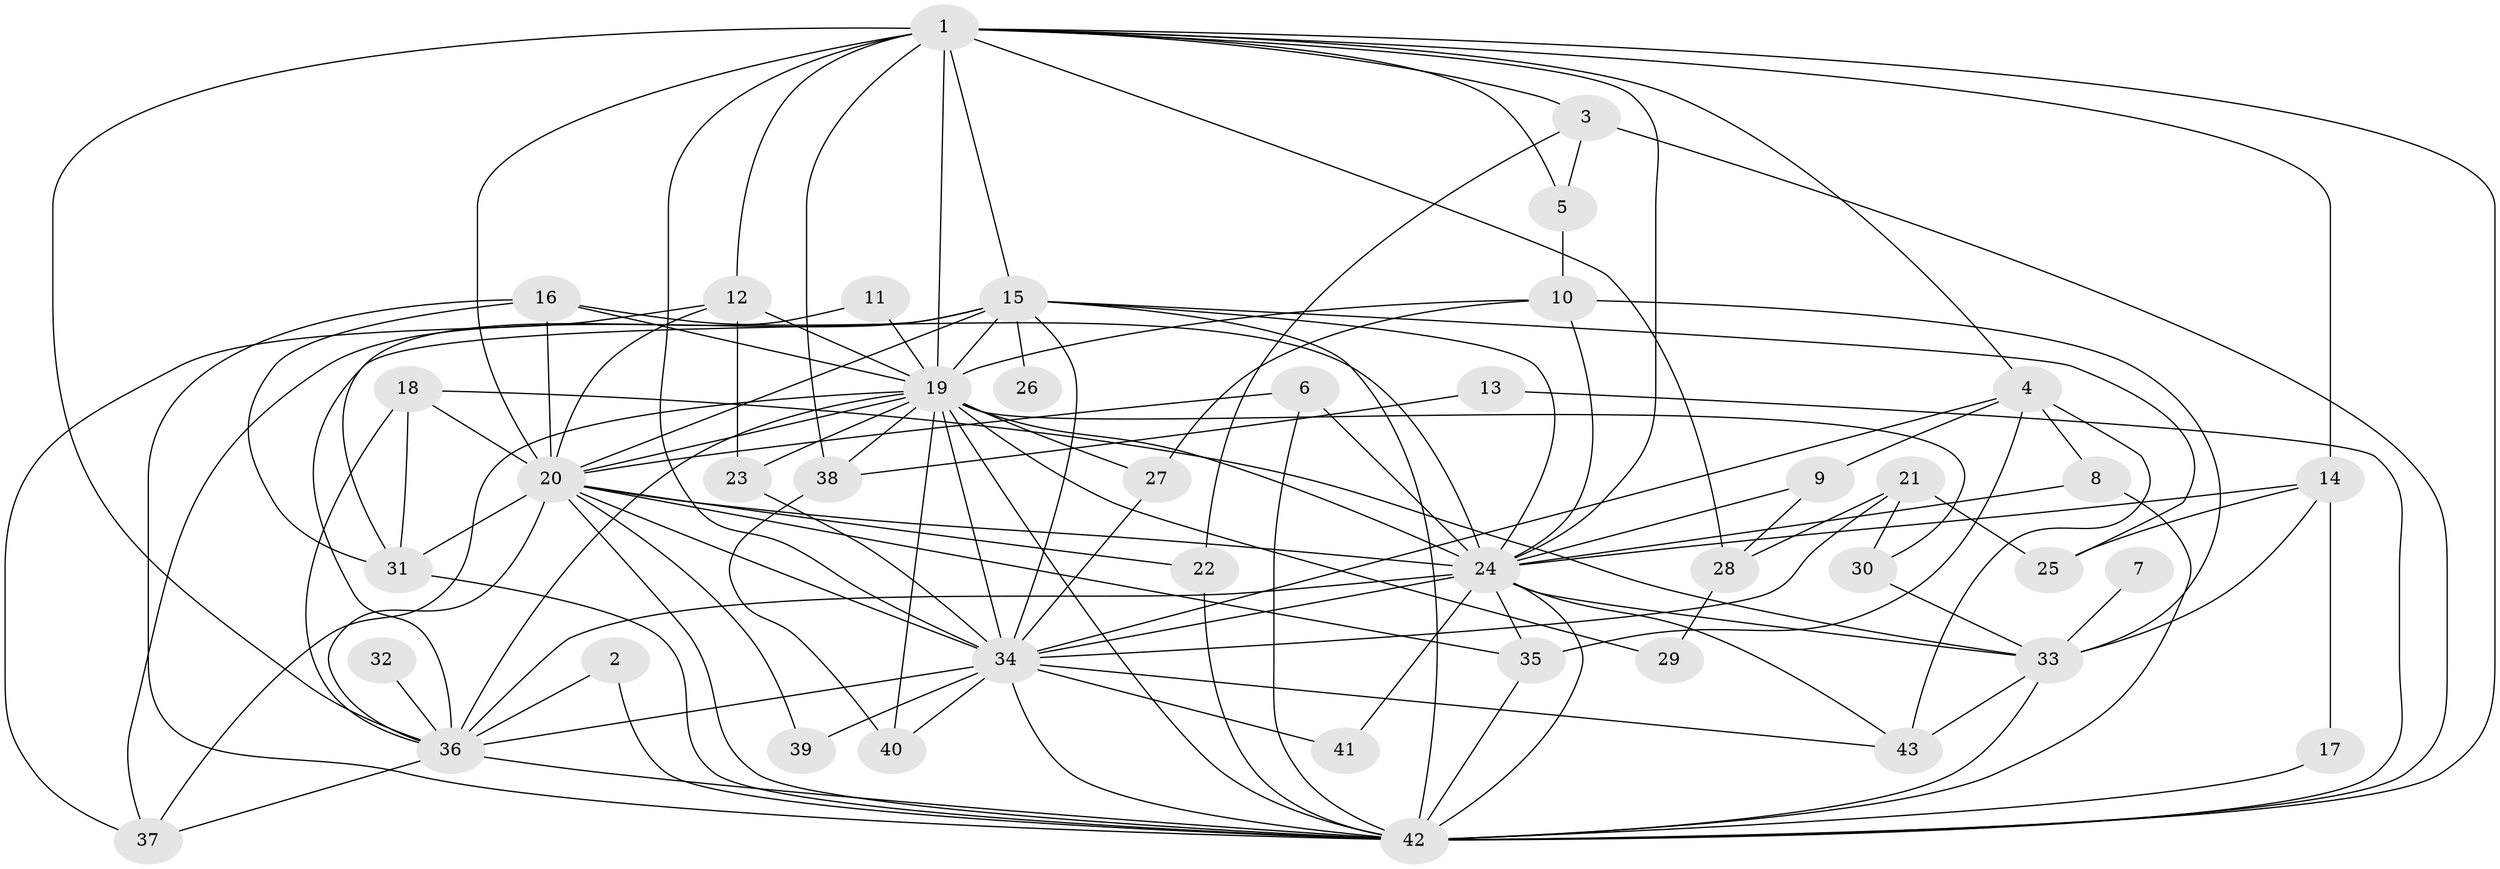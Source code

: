 // original degree distribution, {19: 0.023255813953488372, 15: 0.011627906976744186, 24: 0.011627906976744186, 20: 0.011627906976744186, 14: 0.011627906976744186, 16: 0.011627906976744186, 17: 0.023255813953488372, 21: 0.011627906976744186, 4: 0.09302325581395349, 2: 0.5581395348837209, 5: 0.046511627906976744, 9: 0.011627906976744186, 7: 0.011627906976744186, 3: 0.13953488372093023, 6: 0.023255813953488372}
// Generated by graph-tools (version 1.1) at 2025/01/03/09/25 03:01:21]
// undirected, 43 vertices, 118 edges
graph export_dot {
graph [start="1"]
  node [color=gray90,style=filled];
  1;
  2;
  3;
  4;
  5;
  6;
  7;
  8;
  9;
  10;
  11;
  12;
  13;
  14;
  15;
  16;
  17;
  18;
  19;
  20;
  21;
  22;
  23;
  24;
  25;
  26;
  27;
  28;
  29;
  30;
  31;
  32;
  33;
  34;
  35;
  36;
  37;
  38;
  39;
  40;
  41;
  42;
  43;
  1 -- 3 [weight=1.0];
  1 -- 4 [weight=1.0];
  1 -- 5 [weight=1.0];
  1 -- 12 [weight=1.0];
  1 -- 14 [weight=1.0];
  1 -- 15 [weight=2.0];
  1 -- 19 [weight=5.0];
  1 -- 20 [weight=3.0];
  1 -- 24 [weight=2.0];
  1 -- 28 [weight=1.0];
  1 -- 34 [weight=3.0];
  1 -- 36 [weight=3.0];
  1 -- 38 [weight=1.0];
  1 -- 42 [weight=5.0];
  2 -- 36 [weight=1.0];
  2 -- 42 [weight=1.0];
  3 -- 5 [weight=1.0];
  3 -- 22 [weight=1.0];
  3 -- 42 [weight=1.0];
  4 -- 8 [weight=1.0];
  4 -- 9 [weight=1.0];
  4 -- 34 [weight=2.0];
  4 -- 35 [weight=1.0];
  4 -- 43 [weight=1.0];
  5 -- 10 [weight=1.0];
  6 -- 20 [weight=1.0];
  6 -- 24 [weight=1.0];
  6 -- 42 [weight=1.0];
  7 -- 33 [weight=1.0];
  8 -- 24 [weight=1.0];
  8 -- 42 [weight=1.0];
  9 -- 24 [weight=1.0];
  9 -- 28 [weight=1.0];
  10 -- 19 [weight=1.0];
  10 -- 24 [weight=1.0];
  10 -- 27 [weight=1.0];
  10 -- 33 [weight=1.0];
  11 -- 19 [weight=1.0];
  11 -- 31 [weight=1.0];
  12 -- 19 [weight=1.0];
  12 -- 20 [weight=1.0];
  12 -- 23 [weight=1.0];
  12 -- 37 [weight=1.0];
  13 -- 38 [weight=1.0];
  13 -- 42 [weight=1.0];
  14 -- 17 [weight=1.0];
  14 -- 24 [weight=1.0];
  14 -- 25 [weight=1.0];
  14 -- 33 [weight=1.0];
  15 -- 19 [weight=3.0];
  15 -- 20 [weight=1.0];
  15 -- 24 [weight=1.0];
  15 -- 25 [weight=1.0];
  15 -- 26 [weight=1.0];
  15 -- 34 [weight=1.0];
  15 -- 36 [weight=1.0];
  15 -- 37 [weight=1.0];
  15 -- 42 [weight=1.0];
  16 -- 19 [weight=1.0];
  16 -- 20 [weight=1.0];
  16 -- 24 [weight=1.0];
  16 -- 31 [weight=1.0];
  16 -- 42 [weight=1.0];
  17 -- 42 [weight=1.0];
  18 -- 20 [weight=1.0];
  18 -- 31 [weight=1.0];
  18 -- 33 [weight=1.0];
  18 -- 36 [weight=1.0];
  19 -- 20 [weight=2.0];
  19 -- 23 [weight=1.0];
  19 -- 24 [weight=2.0];
  19 -- 27 [weight=1.0];
  19 -- 29 [weight=2.0];
  19 -- 30 [weight=1.0];
  19 -- 34 [weight=2.0];
  19 -- 36 [weight=2.0];
  19 -- 37 [weight=1.0];
  19 -- 38 [weight=3.0];
  19 -- 40 [weight=1.0];
  19 -- 42 [weight=2.0];
  20 -- 22 [weight=1.0];
  20 -- 24 [weight=1.0];
  20 -- 31 [weight=1.0];
  20 -- 34 [weight=1.0];
  20 -- 35 [weight=1.0];
  20 -- 36 [weight=1.0];
  20 -- 39 [weight=1.0];
  20 -- 42 [weight=2.0];
  21 -- 25 [weight=1.0];
  21 -- 28 [weight=1.0];
  21 -- 30 [weight=1.0];
  21 -- 34 [weight=1.0];
  22 -- 42 [weight=1.0];
  23 -- 34 [weight=1.0];
  24 -- 33 [weight=1.0];
  24 -- 34 [weight=2.0];
  24 -- 35 [weight=1.0];
  24 -- 36 [weight=1.0];
  24 -- 41 [weight=2.0];
  24 -- 42 [weight=1.0];
  24 -- 43 [weight=1.0];
  27 -- 34 [weight=1.0];
  28 -- 29 [weight=1.0];
  30 -- 33 [weight=1.0];
  31 -- 42 [weight=1.0];
  32 -- 36 [weight=1.0];
  33 -- 42 [weight=1.0];
  33 -- 43 [weight=1.0];
  34 -- 36 [weight=1.0];
  34 -- 39 [weight=1.0];
  34 -- 40 [weight=1.0];
  34 -- 41 [weight=1.0];
  34 -- 42 [weight=1.0];
  34 -- 43 [weight=1.0];
  35 -- 42 [weight=1.0];
  36 -- 37 [weight=1.0];
  36 -- 42 [weight=2.0];
  38 -- 40 [weight=1.0];
}
